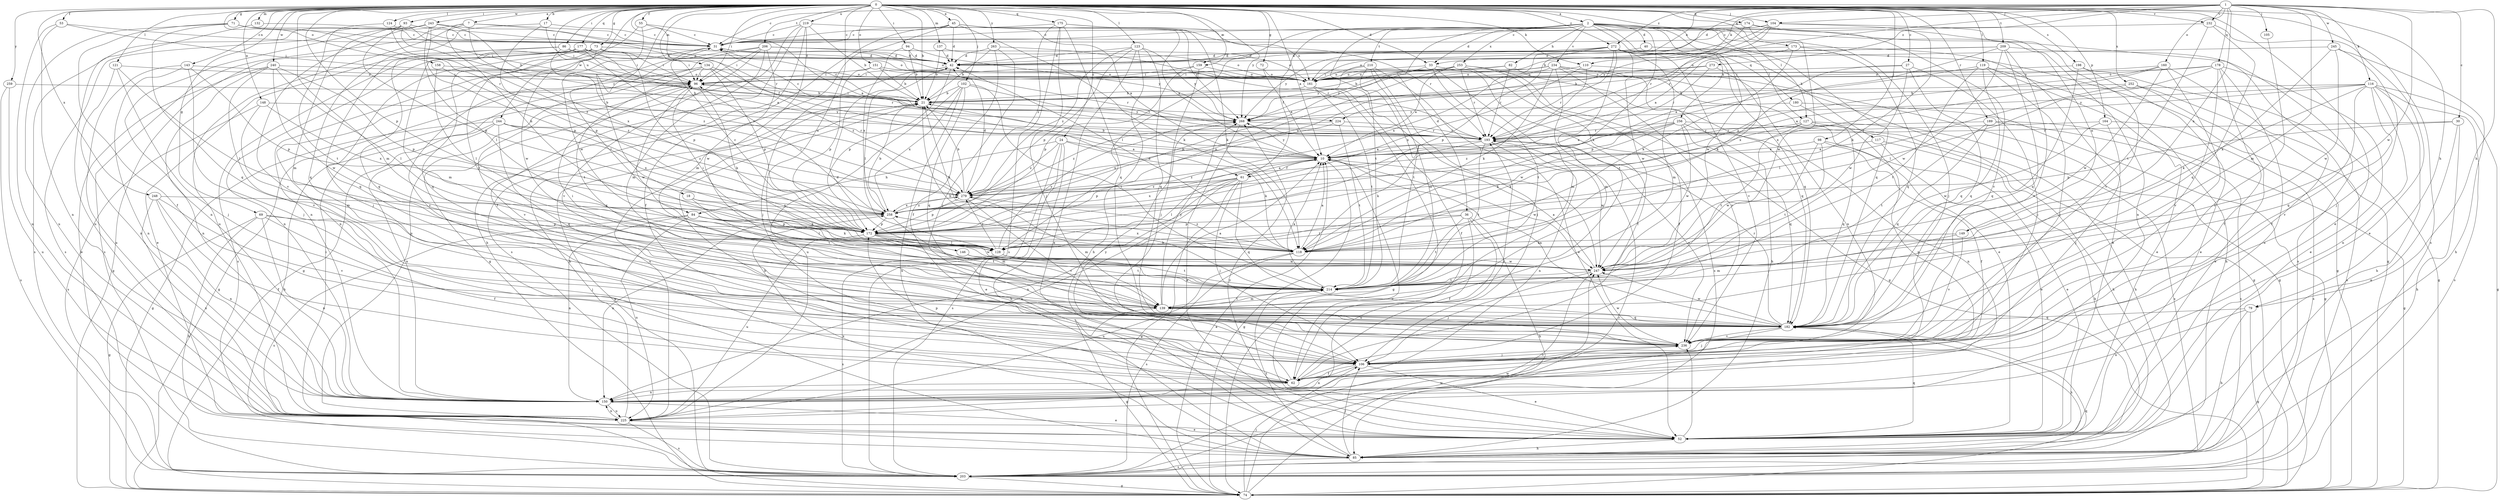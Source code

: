 strict digraph  {
0;
1;
2;
7;
10;
17;
18;
21;
24;
27;
30;
31;
33;
36;
40;
42;
45;
52;
53;
55;
61;
62;
69;
71;
72;
73;
74;
79;
82;
84;
85;
86;
93;
94;
96;
98;
102;
104;
105;
106;
110;
116;
117;
118;
119;
121;
123;
124;
127;
128;
132;
134;
137;
139;
143;
146;
148;
149;
150;
151;
158;
159;
160;
161;
164;
172;
173;
174;
175;
177;
178;
180;
182;
189;
193;
198;
203;
206;
209;
210;
214;
219;
224;
225;
232;
234;
236;
240;
243;
244;
245;
247;
248;
252;
253;
256;
258;
259;
263;
268;
272;
273;
279;
0 -> 2  [label=a];
0 -> 7  [label=a];
0 -> 10  [label=a];
0 -> 17  [label=b];
0 -> 18  [label=b];
0 -> 21  [label=b];
0 -> 24  [label=c];
0 -> 27  [label=c];
0 -> 33  [label=d];
0 -> 45  [label=e];
0 -> 52  [label=e];
0 -> 53  [label=f];
0 -> 55  [label=f];
0 -> 61  [label=f];
0 -> 69  [label=g];
0 -> 71  [label=g];
0 -> 72  [label=g];
0 -> 73  [label=g];
0 -> 79  [label=h];
0 -> 86  [label=i];
0 -> 93  [label=i];
0 -> 94  [label=i];
0 -> 96  [label=i];
0 -> 98  [label=j];
0 -> 102  [label=j];
0 -> 104  [label=j];
0 -> 110  [label=k];
0 -> 119  [label=l];
0 -> 121  [label=l];
0 -> 123  [label=l];
0 -> 124  [label=l];
0 -> 127  [label=l];
0 -> 132  [label=m];
0 -> 134  [label=m];
0 -> 137  [label=m];
0 -> 139  [label=m];
0 -> 143  [label=n];
0 -> 146  [label=n];
0 -> 148  [label=n];
0 -> 151  [label=o];
0 -> 158  [label=o];
0 -> 159  [label=o];
0 -> 164  [label=p];
0 -> 172  [label=p];
0 -> 173  [label=q];
0 -> 174  [label=q];
0 -> 175  [label=q];
0 -> 177  [label=q];
0 -> 189  [label=r];
0 -> 198  [label=s];
0 -> 203  [label=s];
0 -> 206  [label=t];
0 -> 209  [label=t];
0 -> 219  [label=u];
0 -> 224  [label=u];
0 -> 232  [label=v];
0 -> 240  [label=w];
0 -> 243  [label=w];
0 -> 244  [label=w];
0 -> 248  [label=x];
0 -> 252  [label=x];
0 -> 259  [label=y];
0 -> 263  [label=y];
0 -> 268  [label=y];
0 -> 272  [label=z];
1 -> 30  [label=c];
1 -> 31  [label=c];
1 -> 33  [label=d];
1 -> 79  [label=h];
1 -> 104  [label=j];
1 -> 105  [label=j];
1 -> 110  [label=k];
1 -> 116  [label=k];
1 -> 139  [label=m];
1 -> 149  [label=n];
1 -> 159  [label=o];
1 -> 160  [label=o];
1 -> 178  [label=q];
1 -> 224  [label=u];
1 -> 232  [label=v];
1 -> 245  [label=w];
1 -> 247  [label=w];
1 -> 272  [label=z];
1 -> 273  [label=z];
2 -> 31  [label=c];
2 -> 33  [label=d];
2 -> 36  [label=d];
2 -> 40  [label=d];
2 -> 61  [label=f];
2 -> 74  [label=g];
2 -> 82  [label=h];
2 -> 106  [label=j];
2 -> 117  [label=k];
2 -> 118  [label=k];
2 -> 127  [label=l];
2 -> 128  [label=l];
2 -> 149  [label=n];
2 -> 180  [label=q];
2 -> 182  [label=q];
2 -> 210  [label=t];
2 -> 214  [label=t];
2 -> 234  [label=v];
2 -> 247  [label=w];
2 -> 253  [label=x];
2 -> 256  [label=x];
7 -> 31  [label=c];
7 -> 84  [label=h];
7 -> 193  [label=r];
7 -> 203  [label=s];
7 -> 225  [label=u];
7 -> 258  [label=x];
10 -> 21  [label=b];
10 -> 52  [label=e];
10 -> 61  [label=f];
10 -> 74  [label=g];
10 -> 172  [label=p];
10 -> 247  [label=w];
10 -> 268  [label=y];
10 -> 279  [label=z];
17 -> 31  [label=c];
17 -> 96  [label=i];
17 -> 172  [label=p];
17 -> 182  [label=q];
18 -> 118  [label=k];
18 -> 214  [label=t];
18 -> 258  [label=x];
21 -> 31  [label=c];
21 -> 74  [label=g];
21 -> 96  [label=i];
21 -> 225  [label=u];
21 -> 268  [label=y];
24 -> 10  [label=a];
24 -> 52  [label=e];
24 -> 84  [label=h];
24 -> 85  [label=h];
24 -> 118  [label=k];
24 -> 203  [label=s];
24 -> 279  [label=z];
27 -> 10  [label=a];
27 -> 106  [label=j];
27 -> 161  [label=o];
27 -> 182  [label=q];
27 -> 247  [label=w];
30 -> 52  [label=e];
30 -> 85  [label=h];
30 -> 172  [label=p];
30 -> 193  [label=r];
31 -> 42  [label=d];
31 -> 128  [label=l];
31 -> 150  [label=n];
31 -> 161  [label=o];
33 -> 62  [label=f];
33 -> 139  [label=m];
33 -> 161  [label=o];
33 -> 172  [label=p];
33 -> 214  [label=t];
36 -> 62  [label=f];
36 -> 85  [label=h];
36 -> 128  [label=l];
36 -> 172  [label=p];
36 -> 214  [label=t];
36 -> 225  [label=u];
40 -> 42  [label=d];
40 -> 74  [label=g];
42 -> 96  [label=i];
42 -> 106  [label=j];
42 -> 128  [label=l];
42 -> 172  [label=p];
45 -> 10  [label=a];
45 -> 31  [label=c];
45 -> 42  [label=d];
45 -> 62  [label=f];
45 -> 118  [label=k];
45 -> 193  [label=r];
45 -> 203  [label=s];
45 -> 268  [label=y];
52 -> 21  [label=b];
52 -> 85  [label=h];
52 -> 182  [label=q];
52 -> 236  [label=v];
52 -> 268  [label=y];
53 -> 31  [label=c];
53 -> 96  [label=i];
53 -> 150  [label=n];
53 -> 225  [label=u];
55 -> 10  [label=a];
55 -> 31  [label=c];
55 -> 150  [label=n];
55 -> 247  [label=w];
61 -> 10  [label=a];
61 -> 74  [label=g];
61 -> 106  [label=j];
61 -> 128  [label=l];
61 -> 150  [label=n];
61 -> 182  [label=q];
61 -> 225  [label=u];
61 -> 258  [label=x];
61 -> 279  [label=z];
62 -> 150  [label=n];
62 -> 172  [label=p];
62 -> 193  [label=r];
62 -> 268  [label=y];
69 -> 62  [label=f];
69 -> 74  [label=g];
69 -> 85  [label=h];
69 -> 106  [label=j];
69 -> 150  [label=n];
69 -> 172  [label=p];
71 -> 31  [label=c];
71 -> 62  [label=f];
71 -> 161  [label=o];
71 -> 182  [label=q];
71 -> 193  [label=r];
71 -> 225  [label=u];
72 -> 10  [label=a];
72 -> 161  [label=o];
73 -> 42  [label=d];
73 -> 96  [label=i];
73 -> 106  [label=j];
73 -> 150  [label=n];
73 -> 172  [label=p];
73 -> 182  [label=q];
73 -> 203  [label=s];
73 -> 247  [label=w];
74 -> 10  [label=a];
74 -> 106  [label=j];
74 -> 182  [label=q];
74 -> 193  [label=r];
74 -> 247  [label=w];
79 -> 74  [label=g];
79 -> 85  [label=h];
79 -> 150  [label=n];
79 -> 182  [label=q];
82 -> 96  [label=i];
82 -> 182  [label=q];
82 -> 193  [label=r];
82 -> 268  [label=y];
84 -> 118  [label=k];
84 -> 128  [label=l];
84 -> 150  [label=n];
84 -> 172  [label=p];
84 -> 203  [label=s];
84 -> 225  [label=u];
85 -> 106  [label=j];
85 -> 203  [label=s];
85 -> 214  [label=t];
85 -> 258  [label=x];
86 -> 42  [label=d];
86 -> 74  [label=g];
86 -> 96  [label=i];
86 -> 161  [label=o];
86 -> 182  [label=q];
86 -> 279  [label=z];
93 -> 31  [label=c];
93 -> 96  [label=i];
93 -> 139  [label=m];
93 -> 172  [label=p];
93 -> 193  [label=r];
93 -> 203  [label=s];
94 -> 21  [label=b];
94 -> 42  [label=d];
94 -> 258  [label=x];
94 -> 268  [label=y];
96 -> 21  [label=b];
96 -> 74  [label=g];
96 -> 118  [label=k];
96 -> 236  [label=v];
96 -> 247  [label=w];
98 -> 10  [label=a];
98 -> 52  [label=e];
98 -> 62  [label=f];
98 -> 214  [label=t];
98 -> 247  [label=w];
102 -> 21  [label=b];
102 -> 85  [label=h];
102 -> 182  [label=q];
102 -> 193  [label=r];
102 -> 214  [label=t];
102 -> 225  [label=u];
102 -> 258  [label=x];
104 -> 21  [label=b];
104 -> 31  [label=c];
104 -> 118  [label=k];
104 -> 161  [label=o];
104 -> 193  [label=r];
104 -> 236  [label=v];
104 -> 268  [label=y];
105 -> 62  [label=f];
106 -> 52  [label=e];
106 -> 62  [label=f];
106 -> 150  [label=n];
106 -> 236  [label=v];
110 -> 74  [label=g];
110 -> 161  [label=o];
110 -> 193  [label=r];
110 -> 258  [label=x];
116 -> 10  [label=a];
116 -> 21  [label=b];
116 -> 74  [label=g];
116 -> 85  [label=h];
116 -> 118  [label=k];
116 -> 150  [label=n];
116 -> 182  [label=q];
116 -> 203  [label=s];
116 -> 236  [label=v];
116 -> 268  [label=y];
117 -> 10  [label=a];
117 -> 52  [label=e];
117 -> 85  [label=h];
118 -> 10  [label=a];
118 -> 21  [label=b];
118 -> 42  [label=d];
118 -> 203  [label=s];
118 -> 225  [label=u];
118 -> 258  [label=x];
118 -> 279  [label=z];
119 -> 52  [label=e];
119 -> 85  [label=h];
119 -> 106  [label=j];
119 -> 161  [label=o];
119 -> 172  [label=p];
119 -> 182  [label=q];
119 -> 214  [label=t];
121 -> 106  [label=j];
121 -> 128  [label=l];
121 -> 150  [label=n];
121 -> 161  [label=o];
123 -> 42  [label=d];
123 -> 52  [label=e];
123 -> 85  [label=h];
123 -> 172  [label=p];
123 -> 182  [label=q];
123 -> 268  [label=y];
123 -> 279  [label=z];
124 -> 31  [label=c];
124 -> 214  [label=t];
124 -> 279  [label=z];
127 -> 85  [label=h];
127 -> 118  [label=k];
127 -> 182  [label=q];
127 -> 193  [label=r];
127 -> 203  [label=s];
127 -> 214  [label=t];
128 -> 96  [label=i];
128 -> 203  [label=s];
128 -> 214  [label=t];
128 -> 247  [label=w];
128 -> 268  [label=y];
128 -> 279  [label=z];
132 -> 31  [label=c];
132 -> 225  [label=u];
134 -> 96  [label=i];
134 -> 172  [label=p];
134 -> 193  [label=r];
134 -> 214  [label=t];
134 -> 236  [label=v];
134 -> 279  [label=z];
137 -> 21  [label=b];
137 -> 42  [label=d];
137 -> 161  [label=o];
139 -> 10  [label=a];
139 -> 74  [label=g];
139 -> 96  [label=i];
139 -> 182  [label=q];
139 -> 214  [label=t];
139 -> 268  [label=y];
143 -> 96  [label=i];
143 -> 106  [label=j];
143 -> 150  [label=n];
143 -> 172  [label=p];
143 -> 225  [label=u];
146 -> 214  [label=t];
146 -> 247  [label=w];
148 -> 139  [label=m];
148 -> 203  [label=s];
148 -> 258  [label=x];
148 -> 268  [label=y];
149 -> 118  [label=k];
149 -> 139  [label=m];
149 -> 236  [label=v];
150 -> 52  [label=e];
150 -> 225  [label=u];
151 -> 21  [label=b];
151 -> 96  [label=i];
151 -> 161  [label=o];
151 -> 172  [label=p];
151 -> 193  [label=r];
158 -> 128  [label=l];
158 -> 161  [label=o];
158 -> 279  [label=z];
159 -> 96  [label=i];
159 -> 106  [label=j];
159 -> 161  [label=o];
159 -> 172  [label=p];
160 -> 62  [label=f];
160 -> 161  [label=o];
160 -> 236  [label=v];
160 -> 247  [label=w];
160 -> 258  [label=x];
160 -> 279  [label=z];
161 -> 21  [label=b];
161 -> 62  [label=f];
161 -> 74  [label=g];
161 -> 214  [label=t];
161 -> 247  [label=w];
164 -> 106  [label=j];
164 -> 193  [label=r];
164 -> 203  [label=s];
164 -> 247  [label=w];
172 -> 31  [label=c];
172 -> 118  [label=k];
172 -> 128  [label=l];
172 -> 214  [label=t];
172 -> 225  [label=u];
172 -> 247  [label=w];
173 -> 10  [label=a];
173 -> 42  [label=d];
173 -> 52  [label=e];
173 -> 118  [label=k];
173 -> 182  [label=q];
174 -> 31  [label=c];
174 -> 150  [label=n];
174 -> 193  [label=r];
174 -> 236  [label=v];
174 -> 247  [label=w];
175 -> 31  [label=c];
175 -> 106  [label=j];
175 -> 118  [label=k];
175 -> 161  [label=o];
175 -> 182  [label=q];
175 -> 203  [label=s];
175 -> 279  [label=z];
177 -> 10  [label=a];
177 -> 42  [label=d];
177 -> 52  [label=e];
177 -> 96  [label=i];
177 -> 139  [label=m];
177 -> 182  [label=q];
177 -> 214  [label=t];
177 -> 279  [label=z];
178 -> 52  [label=e];
178 -> 62  [label=f];
178 -> 96  [label=i];
178 -> 128  [label=l];
178 -> 161  [label=o];
178 -> 225  [label=u];
178 -> 236  [label=v];
180 -> 74  [label=g];
180 -> 150  [label=n];
180 -> 268  [label=y];
182 -> 10  [label=a];
182 -> 85  [label=h];
182 -> 106  [label=j];
182 -> 193  [label=r];
182 -> 236  [label=v];
182 -> 247  [label=w];
189 -> 74  [label=g];
189 -> 182  [label=q];
189 -> 193  [label=r];
189 -> 203  [label=s];
189 -> 214  [label=t];
193 -> 10  [label=a];
193 -> 118  [label=k];
193 -> 150  [label=n];
193 -> 214  [label=t];
193 -> 236  [label=v];
193 -> 247  [label=w];
198 -> 52  [label=e];
198 -> 74  [label=g];
198 -> 161  [label=o];
198 -> 182  [label=q];
203 -> 74  [label=g];
203 -> 247  [label=w];
206 -> 42  [label=d];
206 -> 74  [label=g];
206 -> 96  [label=i];
206 -> 139  [label=m];
206 -> 161  [label=o];
206 -> 225  [label=u];
206 -> 236  [label=v];
206 -> 247  [label=w];
209 -> 42  [label=d];
209 -> 118  [label=k];
209 -> 161  [label=o];
209 -> 182  [label=q];
209 -> 203  [label=s];
209 -> 236  [label=v];
209 -> 247  [label=w];
210 -> 52  [label=e];
210 -> 106  [label=j];
210 -> 139  [label=m];
210 -> 161  [label=o];
210 -> 214  [label=t];
210 -> 268  [label=y];
214 -> 10  [label=a];
214 -> 21  [label=b];
214 -> 42  [label=d];
214 -> 139  [label=m];
219 -> 10  [label=a];
219 -> 21  [label=b];
219 -> 31  [label=c];
219 -> 62  [label=f];
219 -> 74  [label=g];
219 -> 85  [label=h];
219 -> 139  [label=m];
224 -> 193  [label=r];
224 -> 214  [label=t];
224 -> 258  [label=x];
224 -> 279  [label=z];
225 -> 21  [label=b];
225 -> 52  [label=e];
225 -> 96  [label=i];
225 -> 150  [label=n];
225 -> 203  [label=s];
232 -> 31  [label=c];
232 -> 52  [label=e];
232 -> 182  [label=q];
232 -> 214  [label=t];
234 -> 52  [label=e];
234 -> 74  [label=g];
234 -> 85  [label=h];
234 -> 96  [label=i];
234 -> 118  [label=k];
234 -> 139  [label=m];
234 -> 161  [label=o];
234 -> 236  [label=v];
234 -> 279  [label=z];
236 -> 106  [label=j];
236 -> 247  [label=w];
240 -> 52  [label=e];
240 -> 128  [label=l];
240 -> 150  [label=n];
240 -> 161  [label=o];
240 -> 172  [label=p];
240 -> 236  [label=v];
240 -> 247  [label=w];
243 -> 21  [label=b];
243 -> 31  [label=c];
243 -> 128  [label=l];
243 -> 150  [label=n];
243 -> 172  [label=p];
243 -> 203  [label=s];
243 -> 236  [label=v];
244 -> 74  [label=g];
244 -> 85  [label=h];
244 -> 150  [label=n];
244 -> 182  [label=q];
244 -> 193  [label=r];
244 -> 258  [label=x];
244 -> 279  [label=z];
245 -> 42  [label=d];
245 -> 85  [label=h];
245 -> 106  [label=j];
245 -> 118  [label=k];
245 -> 247  [label=w];
247 -> 10  [label=a];
247 -> 106  [label=j];
247 -> 214  [label=t];
248 -> 62  [label=f];
248 -> 150  [label=n];
248 -> 225  [label=u];
248 -> 236  [label=v];
248 -> 258  [label=x];
252 -> 21  [label=b];
252 -> 52  [label=e];
252 -> 128  [label=l];
252 -> 203  [label=s];
253 -> 10  [label=a];
253 -> 21  [label=b];
253 -> 62  [label=f];
253 -> 74  [label=g];
253 -> 161  [label=o];
253 -> 172  [label=p];
253 -> 193  [label=r];
253 -> 203  [label=s];
256 -> 10  [label=a];
256 -> 85  [label=h];
256 -> 118  [label=k];
256 -> 150  [label=n];
256 -> 182  [label=q];
256 -> 193  [label=r];
256 -> 247  [label=w];
256 -> 279  [label=z];
258 -> 21  [label=b];
258 -> 96  [label=i];
258 -> 139  [label=m];
258 -> 150  [label=n];
258 -> 172  [label=p];
258 -> 279  [label=z];
259 -> 21  [label=b];
259 -> 203  [label=s];
259 -> 225  [label=u];
263 -> 21  [label=b];
263 -> 42  [label=d];
263 -> 62  [label=f];
263 -> 106  [label=j];
263 -> 193  [label=r];
268 -> 31  [label=c];
268 -> 52  [label=e];
268 -> 193  [label=r];
272 -> 42  [label=d];
272 -> 128  [label=l];
272 -> 139  [label=m];
272 -> 150  [label=n];
272 -> 172  [label=p];
272 -> 182  [label=q];
272 -> 214  [label=t];
272 -> 236  [label=v];
272 -> 247  [label=w];
272 -> 258  [label=x];
272 -> 268  [label=y];
273 -> 21  [label=b];
273 -> 96  [label=i];
273 -> 193  [label=r];
273 -> 258  [label=x];
279 -> 21  [label=b];
279 -> 42  [label=d];
279 -> 139  [label=m];
279 -> 172  [label=p];
279 -> 236  [label=v];
279 -> 258  [label=x];
}
